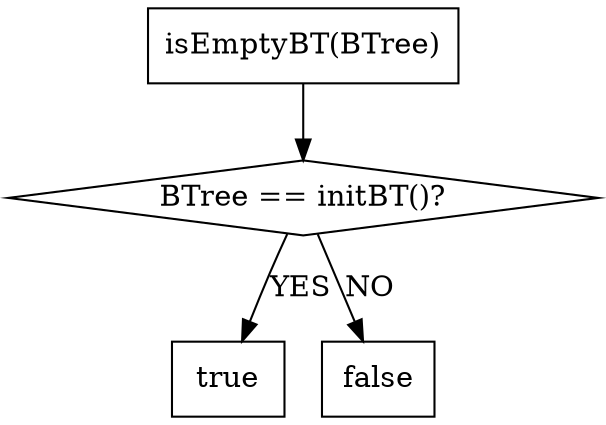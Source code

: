 digraph Q {

node [shape = box];
compound = true;

//insert
    a1 [label = "isEmptyBT(BTree)"]
    a1 -> a2
    a2 [label = "BTree == initBT()?" shape = diamond]
    a2 -> true [label = "YES"]
    a2 -> false [label = "NO"]
}